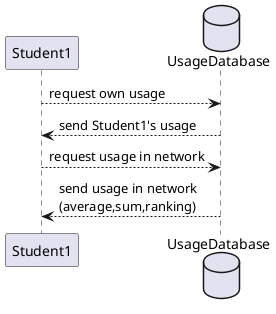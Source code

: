 @startuml sequence
participant Student1 as st1
database UsageDatabase as db1

st1 --> db1 : request own usage
st1 <-- db1 : send Student1's usage
st1 --> db1 : request usage in network
st1 <-- db1 : send usage in network\n(average,sum,ranking)
@enduml